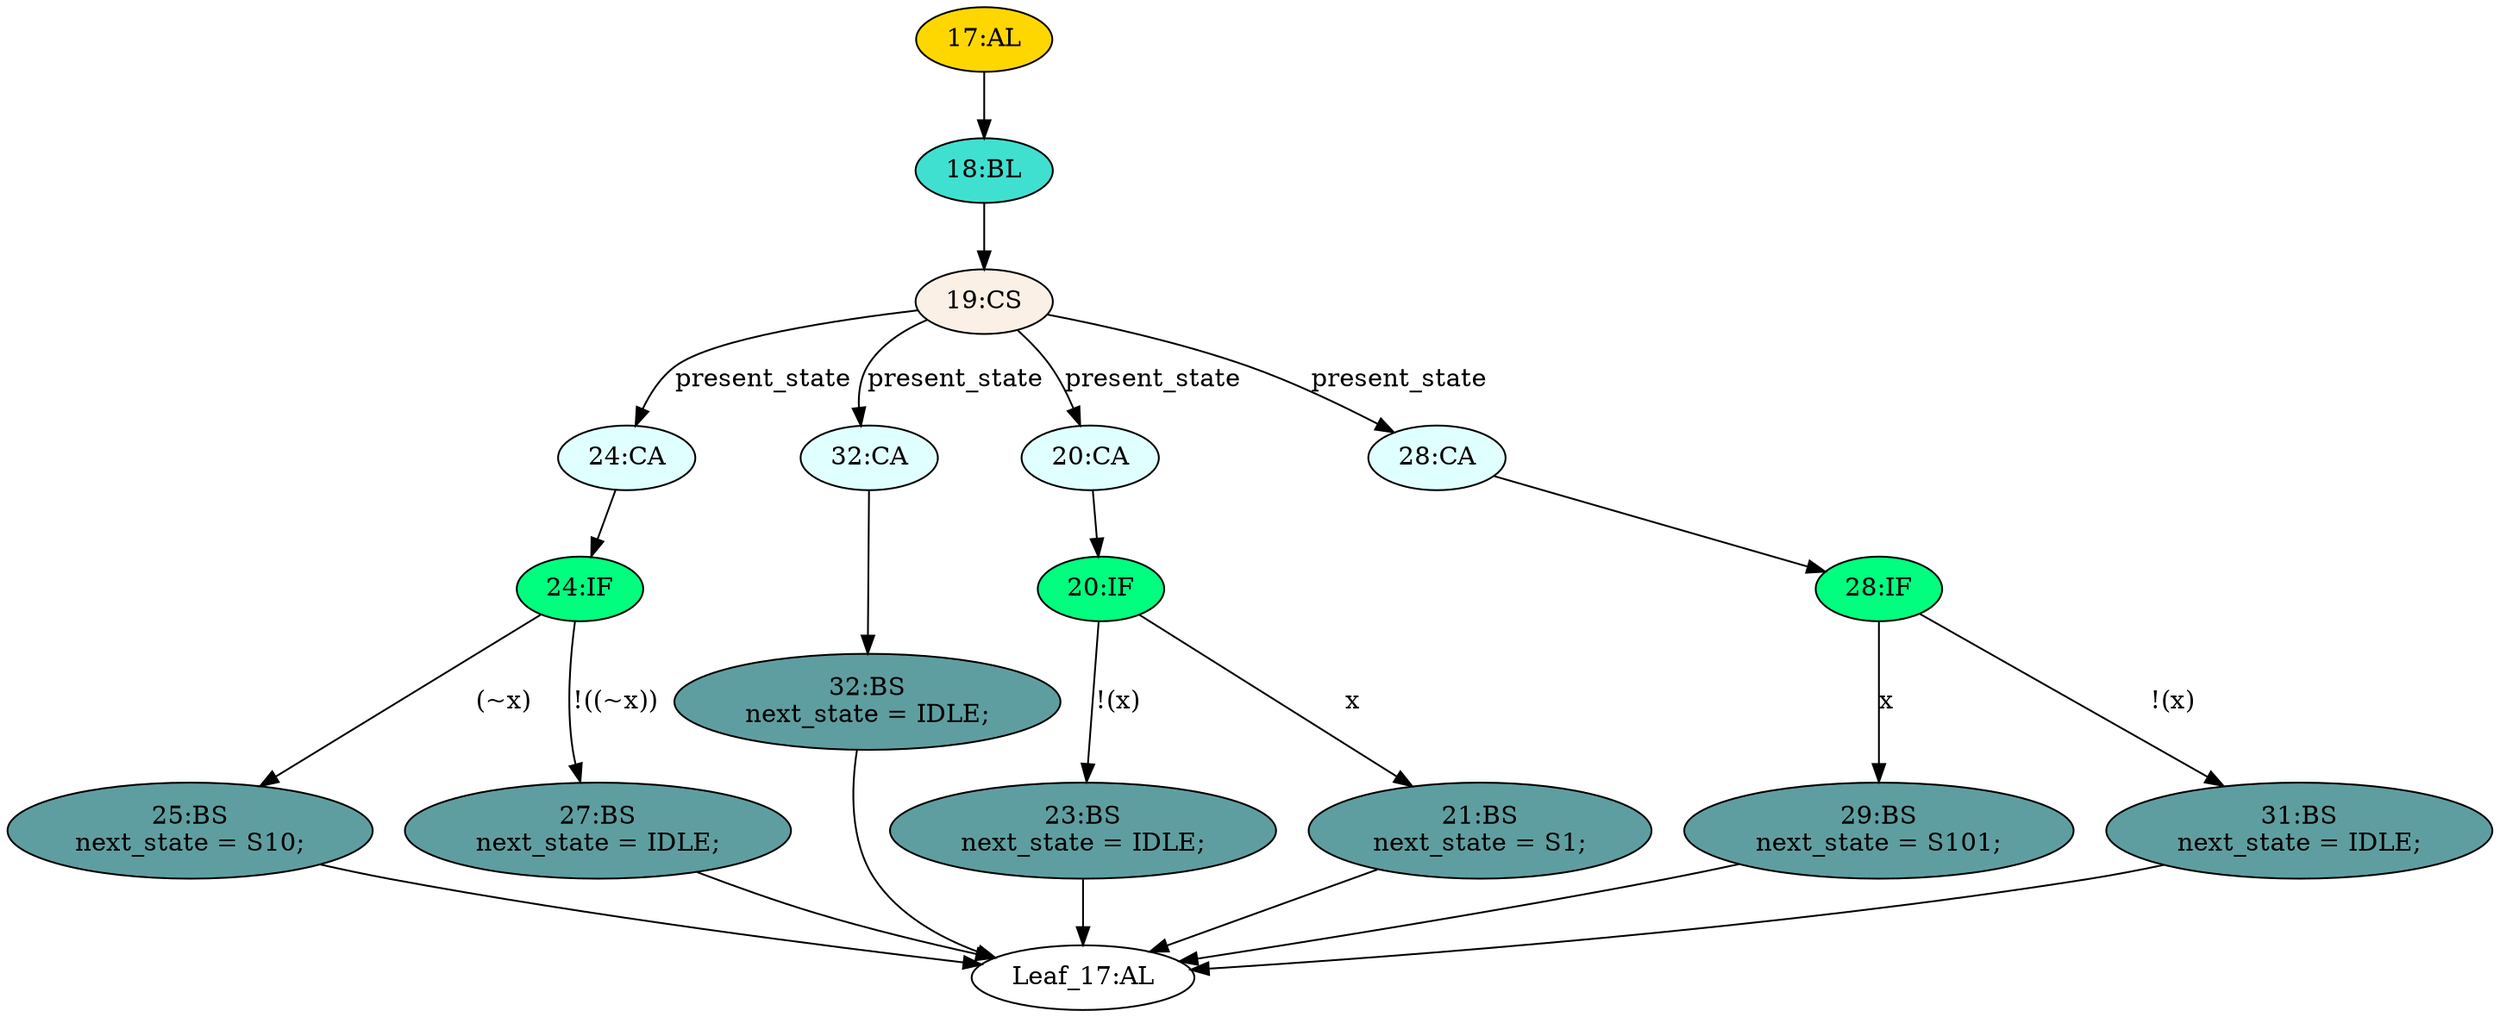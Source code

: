 strict digraph "" {
	node [label="\N"];
	"17:AL"	[ast="<pyverilog.vparser.ast.Always object at 0x7fd141bda9d0>",
		clk_sens=False,
		fillcolor=gold,
		label="17:AL",
		sens="[]",
		statements="[]",
		style=filled,
		typ=Always,
		use_var="['x', 'present_state']"];
	"18:BL"	[ast="<pyverilog.vparser.ast.Block object at 0x7fd141bdab50>",
		fillcolor=turquoise,
		label="18:BL",
		statements="[]",
		style=filled,
		typ=Block];
	"17:AL" -> "18:BL"	[cond="[]",
		lineno=None];
	"24:CA"	[ast="<pyverilog.vparser.ast.Case object at 0x7fd1416e76d0>",
		fillcolor=lightcyan,
		label="24:CA",
		statements="[]",
		style=filled,
		typ=Case];
	"24:IF"	[ast="<pyverilog.vparser.ast.IfStatement object at 0x7fd1416e7750>",
		fillcolor=springgreen,
		label="24:IF",
		statements="[]",
		style=filled,
		typ=IfStatement];
	"24:CA" -> "24:IF"	[cond="[]",
		lineno=None];
	"29:BS"	[ast="<pyverilog.vparser.ast.BlockingSubstitution object at 0x7fd1416e7d10>",
		fillcolor=cadetblue,
		label="29:BS
next_state = S101;",
		statements="[<pyverilog.vparser.ast.BlockingSubstitution object at 0x7fd1416e7d10>]",
		style=filled,
		typ=BlockingSubstitution];
	"Leaf_17:AL"	[def_var="['next_state']",
		label="Leaf_17:AL"];
	"29:BS" -> "Leaf_17:AL"	[cond="[]",
		lineno=None];
	"23:BS"	[ast="<pyverilog.vparser.ast.BlockingSubstitution object at 0x7fd141bda290>",
		fillcolor=cadetblue,
		label="23:BS
next_state = IDLE;",
		statements="[<pyverilog.vparser.ast.BlockingSubstitution object at 0x7fd141bda290>]",
		style=filled,
		typ=BlockingSubstitution];
	"23:BS" -> "Leaf_17:AL"	[cond="[]",
		lineno=None];
	"25:BS"	[ast="<pyverilog.vparser.ast.BlockingSubstitution object at 0x7fd1416e7910>",
		fillcolor=cadetblue,
		label="25:BS
next_state = S10;",
		statements="[<pyverilog.vparser.ast.BlockingSubstitution object at 0x7fd1416e7910>]",
		style=filled,
		typ=BlockingSubstitution];
	"25:BS" -> "Leaf_17:AL"	[cond="[]",
		lineno=None];
	"28:IF"	[ast="<pyverilog.vparser.ast.IfStatement object at 0x7fd1416e7b50>",
		fillcolor=springgreen,
		label="28:IF",
		statements="[]",
		style=filled,
		typ=IfStatement];
	"28:IF" -> "29:BS"	[cond="['x']",
		label=x,
		lineno=28];
	"31:BS"	[ast="<pyverilog.vparser.ast.BlockingSubstitution object at 0x7fd1416e7b90>",
		fillcolor=cadetblue,
		label="31:BS
next_state = IDLE;",
		statements="[<pyverilog.vparser.ast.BlockingSubstitution object at 0x7fd1416e7b90>]",
		style=filled,
		typ=BlockingSubstitution];
	"28:IF" -> "31:BS"	[cond="['x']",
		label="!(x)",
		lineno=28];
	"27:BS"	[ast="<pyverilog.vparser.ast.BlockingSubstitution object at 0x7fd1416e7790>",
		fillcolor=cadetblue,
		label="27:BS
next_state = IDLE;",
		statements="[<pyverilog.vparser.ast.BlockingSubstitution object at 0x7fd1416e7790>]",
		style=filled,
		typ=BlockingSubstitution];
	"27:BS" -> "Leaf_17:AL"	[cond="[]",
		lineno=None];
	"32:BS"	[ast="<pyverilog.vparser.ast.BlockingSubstitution object at 0x7fd1416e7f10>",
		fillcolor=cadetblue,
		label="32:BS
next_state = IDLE;",
		statements="[<pyverilog.vparser.ast.BlockingSubstitution object at 0x7fd1416e7f10>]",
		style=filled,
		typ=BlockingSubstitution];
	"32:BS" -> "Leaf_17:AL"	[cond="[]",
		lineno=None];
	"19:CS"	[ast="<pyverilog.vparser.ast.CaseStatement object at 0x7fd141bda3d0>",
		fillcolor=linen,
		label="19:CS",
		statements="[]",
		style=filled,
		typ=CaseStatement];
	"18:BL" -> "19:CS"	[cond="[]",
		lineno=None];
	"32:CA"	[ast="<pyverilog.vparser.ast.Case object at 0x7fd1416e7e90>",
		fillcolor=lightcyan,
		label="32:CA",
		statements="[]",
		style=filled,
		typ=Case];
	"32:CA" -> "32:BS"	[cond="[]",
		lineno=None];
	"24:IF" -> "25:BS"	[cond="['x']",
		label="(~x)",
		lineno=24];
	"24:IF" -> "27:BS"	[cond="['x']",
		label="!((~x))",
		lineno=24];
	"20:CA"	[ast="<pyverilog.vparser.ast.Case object at 0x7fd141bdafd0>",
		fillcolor=lightcyan,
		label="20:CA",
		statements="[]",
		style=filled,
		typ=Case];
	"20:IF"	[ast="<pyverilog.vparser.ast.IfStatement object at 0x7fd141bda2d0>",
		fillcolor=springgreen,
		label="20:IF",
		statements="[]",
		style=filled,
		typ=IfStatement];
	"20:CA" -> "20:IF"	[cond="[]",
		lineno=None];
	"19:CS" -> "24:CA"	[cond="['present_state']",
		label=present_state,
		lineno=19];
	"19:CS" -> "32:CA"	[cond="['present_state']",
		label=present_state,
		lineno=19];
	"19:CS" -> "20:CA"	[cond="['present_state']",
		label=present_state,
		lineno=19];
	"28:CA"	[ast="<pyverilog.vparser.ast.Case object at 0x7fd1416e7ad0>",
		fillcolor=lightcyan,
		label="28:CA",
		statements="[]",
		style=filled,
		typ=Case];
	"19:CS" -> "28:CA"	[cond="['present_state']",
		label=present_state,
		lineno=19];
	"21:BS"	[ast="<pyverilog.vparser.ast.BlockingSubstitution object at 0x7fd1416e7550>",
		fillcolor=cadetblue,
		label="21:BS
next_state = S1;",
		statements="[<pyverilog.vparser.ast.BlockingSubstitution object at 0x7fd1416e7550>]",
		style=filled,
		typ=BlockingSubstitution];
	"21:BS" -> "Leaf_17:AL"	[cond="[]",
		lineno=None];
	"31:BS" -> "Leaf_17:AL"	[cond="[]",
		lineno=None];
	"20:IF" -> "23:BS"	[cond="['x']",
		label="!(x)",
		lineno=20];
	"20:IF" -> "21:BS"	[cond="['x']",
		label=x,
		lineno=20];
	"28:CA" -> "28:IF"	[cond="[]",
		lineno=None];
}
